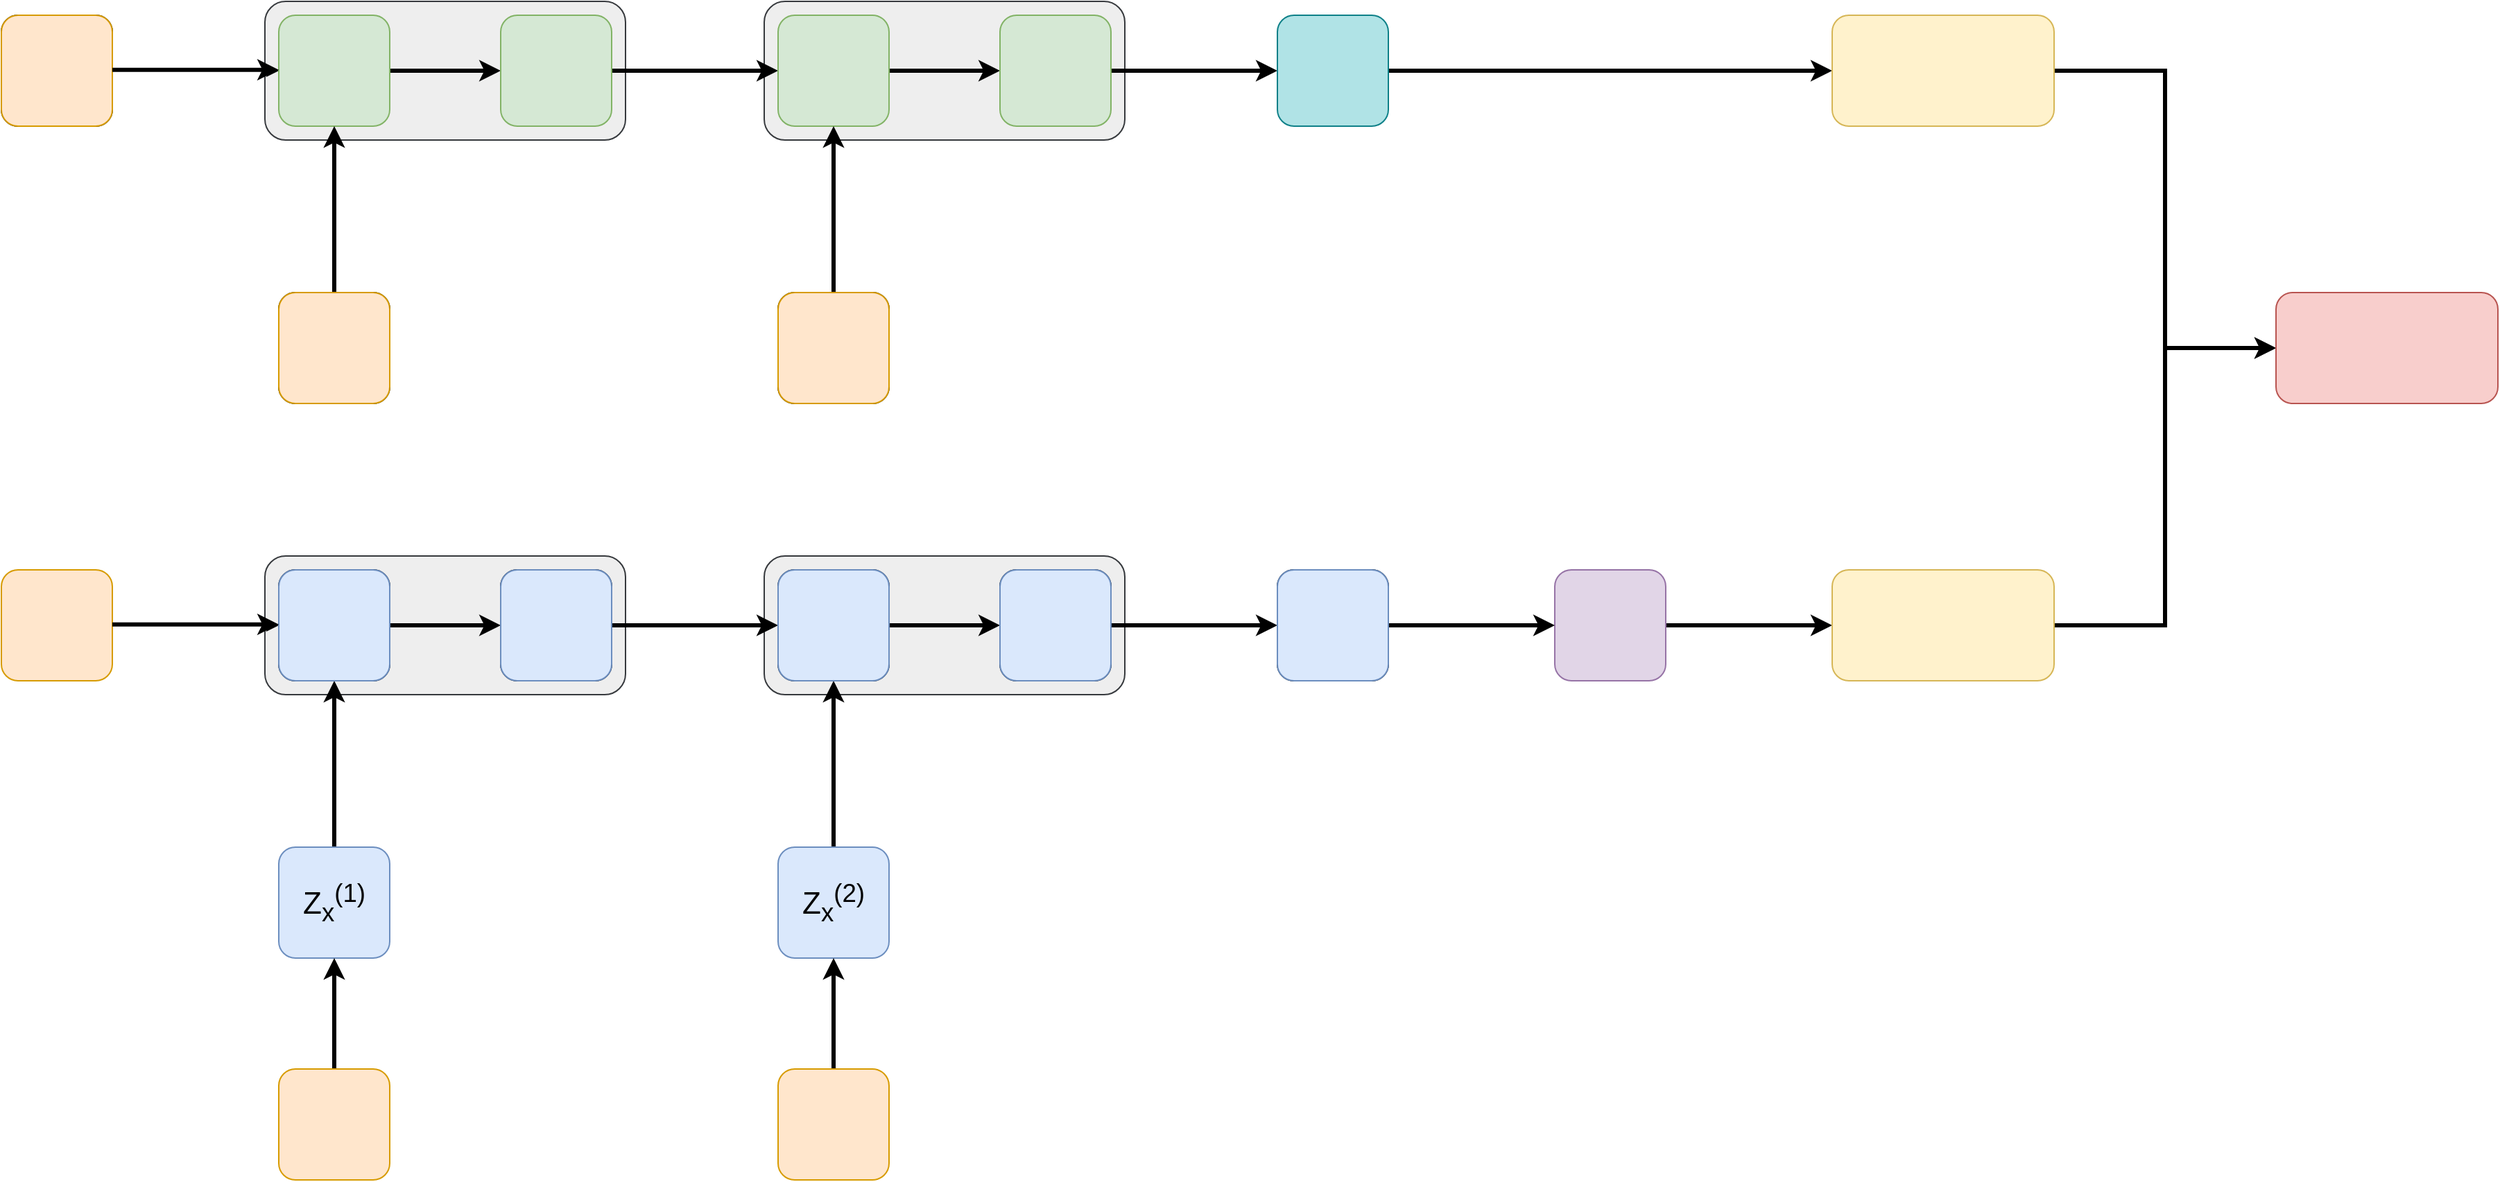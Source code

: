 <mxfile version="16.0.0" type="github">
  <diagram id="0Wm56PS4R_hyQCiAksq0" name="Page-1">
    <mxGraphModel dx="1384" dy="752" grid="1" gridSize="10" guides="1" tooltips="1" connect="1" arrows="1" fold="1" page="1" pageScale="1" pageWidth="12000" pageHeight="3000" math="0" shadow="0">
      <root>
        <mxCell id="0" />
        <mxCell id="1" parent="0" />
        <mxCell id="2X8ADFfxfaAZpLk_lXrY-82" value="" style="rounded=1;whiteSpace=wrap;html=1;fillColor=#eeeeee;strokeColor=#36393d;" vertex="1" parent="1">
          <mxGeometry x="590" y="430" width="260" height="100" as="geometry" />
        </mxCell>
        <mxCell id="2X8ADFfxfaAZpLk_lXrY-81" value="" style="rounded=1;whiteSpace=wrap;html=1;fillColor=#eeeeee;strokeColor=#36393d;" vertex="1" parent="1">
          <mxGeometry x="230" y="430" width="260" height="100" as="geometry" />
        </mxCell>
        <mxCell id="2X8ADFfxfaAZpLk_lXrY-80" value="" style="rounded=1;whiteSpace=wrap;html=1;fillColor=#eeeeee;strokeColor=#36393d;" vertex="1" parent="1">
          <mxGeometry x="590" y="30" width="260" height="100" as="geometry" />
        </mxCell>
        <mxCell id="2X8ADFfxfaAZpLk_lXrY-78" value="" style="rounded=1;whiteSpace=wrap;html=1;fillColor=#eeeeee;strokeColor=#36393d;" vertex="1" parent="1">
          <mxGeometry x="230" y="30" width="260" height="100" as="geometry" />
        </mxCell>
        <mxCell id="2X8ADFfxfaAZpLk_lXrY-38" value="" style="edgeStyle=orthogonalEdgeStyle;rounded=0;orthogonalLoop=1;jettySize=auto;html=1;" edge="1" parent="1" source="2X8ADFfxfaAZpLk_lXrY-1" target="2X8ADFfxfaAZpLk_lXrY-2">
          <mxGeometry relative="1" as="geometry" />
        </mxCell>
        <mxCell id="2X8ADFfxfaAZpLk_lXrY-1" value="" style="rounded=1;whiteSpace=wrap;html=1;" vertex="1" parent="1">
          <mxGeometry x="40" y="40" width="80" height="80" as="geometry" />
        </mxCell>
        <mxCell id="2X8ADFfxfaAZpLk_lXrY-43" value="" style="edgeStyle=orthogonalEdgeStyle;rounded=0;orthogonalLoop=1;jettySize=auto;html=1;strokeWidth=3;" edge="1" parent="1" source="2X8ADFfxfaAZpLk_lXrY-2" target="2X8ADFfxfaAZpLk_lXrY-3">
          <mxGeometry relative="1" as="geometry" />
        </mxCell>
        <mxCell id="2X8ADFfxfaAZpLk_lXrY-2" value="" style="rounded=1;whiteSpace=wrap;html=1;fillColor=#d5e8d4;strokeColor=#82b366;" vertex="1" parent="1">
          <mxGeometry x="240" y="40" width="80" height="80" as="geometry" />
        </mxCell>
        <mxCell id="2X8ADFfxfaAZpLk_lXrY-44" value="" style="edgeStyle=orthogonalEdgeStyle;rounded=0;orthogonalLoop=1;jettySize=auto;html=1;strokeWidth=3;" edge="1" parent="1" source="2X8ADFfxfaAZpLk_lXrY-3" target="2X8ADFfxfaAZpLk_lXrY-6">
          <mxGeometry relative="1" as="geometry" />
        </mxCell>
        <mxCell id="2X8ADFfxfaAZpLk_lXrY-3" value="" style="rounded=1;whiteSpace=wrap;html=1;fillColor=#d5e8d4;strokeColor=#82b366;" vertex="1" parent="1">
          <mxGeometry x="400" y="40" width="80" height="80" as="geometry" />
        </mxCell>
        <mxCell id="2X8ADFfxfaAZpLk_lXrY-40" value="" style="edgeStyle=orthogonalEdgeStyle;rounded=0;orthogonalLoop=1;jettySize=auto;html=1;strokeWidth=3;" edge="1" parent="1" source="2X8ADFfxfaAZpLk_lXrY-4" target="2X8ADFfxfaAZpLk_lXrY-2">
          <mxGeometry relative="1" as="geometry" />
        </mxCell>
        <mxCell id="2X8ADFfxfaAZpLk_lXrY-4" value="" style="rounded=1;whiteSpace=wrap;html=1;" vertex="1" parent="1">
          <mxGeometry x="240" y="240" width="80" height="80" as="geometry" />
        </mxCell>
        <mxCell id="2X8ADFfxfaAZpLk_lXrY-45" value="" style="edgeStyle=orthogonalEdgeStyle;rounded=0;orthogonalLoop=1;jettySize=auto;html=1;strokeWidth=3;" edge="1" parent="1" source="2X8ADFfxfaAZpLk_lXrY-6" target="2X8ADFfxfaAZpLk_lXrY-7">
          <mxGeometry relative="1" as="geometry" />
        </mxCell>
        <mxCell id="2X8ADFfxfaAZpLk_lXrY-6" value="" style="rounded=1;whiteSpace=wrap;html=1;fillColor=#d5e8d4;strokeColor=#82b366;" vertex="1" parent="1">
          <mxGeometry x="600" y="40" width="80" height="80" as="geometry" />
        </mxCell>
        <mxCell id="2X8ADFfxfaAZpLk_lXrY-46" value="" style="edgeStyle=orthogonalEdgeStyle;rounded=0;orthogonalLoop=1;jettySize=auto;html=1;strokeWidth=3;" edge="1" parent="1" source="2X8ADFfxfaAZpLk_lXrY-7" target="2X8ADFfxfaAZpLk_lXrY-10">
          <mxGeometry relative="1" as="geometry" />
        </mxCell>
        <mxCell id="2X8ADFfxfaAZpLk_lXrY-7" value="" style="rounded=1;whiteSpace=wrap;html=1;fillColor=#d5e8d4;strokeColor=#82b366;" vertex="1" parent="1">
          <mxGeometry x="760" y="40" width="80" height="80" as="geometry" />
        </mxCell>
        <mxCell id="2X8ADFfxfaAZpLk_lXrY-42" value="" style="edgeStyle=orthogonalEdgeStyle;rounded=0;orthogonalLoop=1;jettySize=auto;html=1;strokeWidth=3;" edge="1" parent="1" source="2X8ADFfxfaAZpLk_lXrY-8" target="2X8ADFfxfaAZpLk_lXrY-6">
          <mxGeometry relative="1" as="geometry" />
        </mxCell>
        <mxCell id="2X8ADFfxfaAZpLk_lXrY-8" value="" style="rounded=1;whiteSpace=wrap;html=1;" vertex="1" parent="1">
          <mxGeometry x="600" y="240" width="80" height="80" as="geometry" />
        </mxCell>
        <mxCell id="2X8ADFfxfaAZpLk_lXrY-47" value="" style="edgeStyle=orthogonalEdgeStyle;rounded=0;orthogonalLoop=1;jettySize=auto;html=1;strokeWidth=3;" edge="1" parent="1" source="2X8ADFfxfaAZpLk_lXrY-10" target="2X8ADFfxfaAZpLk_lXrY-23">
          <mxGeometry relative="1" as="geometry" />
        </mxCell>
        <mxCell id="2X8ADFfxfaAZpLk_lXrY-10" value="" style="rounded=1;whiteSpace=wrap;html=1;fillColor=#b0e3e6;strokeColor=#0e8088;" vertex="1" parent="1">
          <mxGeometry x="960" y="40" width="80" height="80" as="geometry" />
        </mxCell>
        <mxCell id="2X8ADFfxfaAZpLk_lXrY-69" value="" style="edgeStyle=orthogonalEdgeStyle;rounded=0;orthogonalLoop=1;jettySize=auto;html=1;strokeWidth=3;" edge="1" parent="1" source="2X8ADFfxfaAZpLk_lXrY-21" target="2X8ADFfxfaAZpLk_lXrY-22">
          <mxGeometry relative="1" as="geometry" />
        </mxCell>
        <mxCell id="2X8ADFfxfaAZpLk_lXrY-21" value="" style="rounded=1;whiteSpace=wrap;html=1;fillColor=#e1d5e7;strokeColor=#9673a6;" vertex="1" parent="1">
          <mxGeometry x="1160" y="440" width="80" height="80" as="geometry" />
        </mxCell>
        <mxCell id="2X8ADFfxfaAZpLk_lXrY-37" value="" style="edgeStyle=orthogonalEdgeStyle;rounded=0;orthogonalLoop=1;jettySize=auto;html=1;strokeWidth=3;" edge="1" parent="1" source="2X8ADFfxfaAZpLk_lXrY-22" target="2X8ADFfxfaAZpLk_lXrY-24">
          <mxGeometry relative="1" as="geometry">
            <Array as="points">
              <mxPoint x="1600" y="480" />
              <mxPoint x="1600" y="280" />
            </Array>
          </mxGeometry>
        </mxCell>
        <mxCell id="2X8ADFfxfaAZpLk_lXrY-22" value="" style="rounded=1;whiteSpace=wrap;html=1;fillColor=#fff2cc;strokeColor=#d6b656;" vertex="1" parent="1">
          <mxGeometry x="1360" y="440" width="160" height="80" as="geometry" />
        </mxCell>
        <mxCell id="2X8ADFfxfaAZpLk_lXrY-36" value="" style="edgeStyle=orthogonalEdgeStyle;rounded=0;orthogonalLoop=1;jettySize=auto;html=1;strokeWidth=3;" edge="1" parent="1" source="2X8ADFfxfaAZpLk_lXrY-23" target="2X8ADFfxfaAZpLk_lXrY-24">
          <mxGeometry relative="1" as="geometry">
            <Array as="points">
              <mxPoint x="1600" y="80" />
              <mxPoint x="1600" y="280" />
            </Array>
          </mxGeometry>
        </mxCell>
        <mxCell id="2X8ADFfxfaAZpLk_lXrY-23" value="" style="rounded=1;whiteSpace=wrap;html=1;fillColor=#fff2cc;strokeColor=#d6b656;" vertex="1" parent="1">
          <mxGeometry x="1360" y="40" width="160" height="80" as="geometry" />
        </mxCell>
        <mxCell id="2X8ADFfxfaAZpLk_lXrY-24" value="" style="rounded=1;whiteSpace=wrap;html=1;fillColor=#f8cecc;strokeColor=#b85450;" vertex="1" parent="1">
          <mxGeometry x="1680" y="240" width="160" height="80" as="geometry" />
        </mxCell>
        <mxCell id="2X8ADFfxfaAZpLk_lXrY-48" value="" style="edgeStyle=orthogonalEdgeStyle;rounded=0;orthogonalLoop=1;jettySize=auto;html=1;" edge="1" parent="1" source="2X8ADFfxfaAZpLk_lXrY-49" target="2X8ADFfxfaAZpLk_lXrY-51">
          <mxGeometry relative="1" as="geometry" />
        </mxCell>
        <mxCell id="2X8ADFfxfaAZpLk_lXrY-49" value="" style="rounded=1;whiteSpace=wrap;html=1;fillColor=#ffe6cc;strokeColor=#d79b00;" vertex="1" parent="1">
          <mxGeometry x="40" y="440" width="80" height="80" as="geometry" />
        </mxCell>
        <mxCell id="2X8ADFfxfaAZpLk_lXrY-50" value="" style="edgeStyle=orthogonalEdgeStyle;rounded=0;orthogonalLoop=1;jettySize=auto;html=1;strokeWidth=3;" edge="1" parent="1" source="2X8ADFfxfaAZpLk_lXrY-51" target="2X8ADFfxfaAZpLk_lXrY-53">
          <mxGeometry relative="1" as="geometry" />
        </mxCell>
        <mxCell id="2X8ADFfxfaAZpLk_lXrY-51" value="" style="rounded=1;whiteSpace=wrap;html=1;" vertex="1" parent="1">
          <mxGeometry x="240" y="440" width="80" height="80" as="geometry" />
        </mxCell>
        <mxCell id="2X8ADFfxfaAZpLk_lXrY-52" value="" style="edgeStyle=orthogonalEdgeStyle;rounded=0;orthogonalLoop=1;jettySize=auto;html=1;strokeWidth=3;" edge="1" parent="1" source="2X8ADFfxfaAZpLk_lXrY-53" target="2X8ADFfxfaAZpLk_lXrY-57">
          <mxGeometry relative="1" as="geometry" />
        </mxCell>
        <mxCell id="2X8ADFfxfaAZpLk_lXrY-53" value="" style="rounded=1;whiteSpace=wrap;html=1;" vertex="1" parent="1">
          <mxGeometry x="400" y="440" width="80" height="80" as="geometry" />
        </mxCell>
        <mxCell id="2X8ADFfxfaAZpLk_lXrY-54" value="" style="edgeStyle=orthogonalEdgeStyle;rounded=0;orthogonalLoop=1;jettySize=auto;html=1;strokeWidth=3;" edge="1" parent="1" source="2X8ADFfxfaAZpLk_lXrY-55" target="2X8ADFfxfaAZpLk_lXrY-51">
          <mxGeometry relative="1" as="geometry" />
        </mxCell>
        <mxCell id="2X8ADFfxfaAZpLk_lXrY-55" value="&lt;font style=&quot;font-size: 22px&quot;&gt;Z&lt;sub&gt;x&lt;/sub&gt;&lt;sup&gt;(1)&lt;/sup&gt;&lt;/font&gt;" style="rounded=1;whiteSpace=wrap;html=1;fillColor=#dae8fc;strokeColor=#6c8ebf;" vertex="1" parent="1">
          <mxGeometry x="240" y="640" width="80" height="80" as="geometry" />
        </mxCell>
        <mxCell id="2X8ADFfxfaAZpLk_lXrY-56" value="" style="edgeStyle=orthogonalEdgeStyle;rounded=0;orthogonalLoop=1;jettySize=auto;html=1;strokeWidth=3;" edge="1" parent="1" source="2X8ADFfxfaAZpLk_lXrY-57" target="2X8ADFfxfaAZpLk_lXrY-59">
          <mxGeometry relative="1" as="geometry" />
        </mxCell>
        <mxCell id="2X8ADFfxfaAZpLk_lXrY-57" value="" style="rounded=1;whiteSpace=wrap;html=1;" vertex="1" parent="1">
          <mxGeometry x="600" y="440" width="80" height="80" as="geometry" />
        </mxCell>
        <mxCell id="2X8ADFfxfaAZpLk_lXrY-58" value="" style="edgeStyle=orthogonalEdgeStyle;rounded=0;orthogonalLoop=1;jettySize=auto;html=1;strokeWidth=3;" edge="1" parent="1" source="2X8ADFfxfaAZpLk_lXrY-59" target="2X8ADFfxfaAZpLk_lXrY-62">
          <mxGeometry relative="1" as="geometry" />
        </mxCell>
        <mxCell id="2X8ADFfxfaAZpLk_lXrY-59" value="" style="rounded=1;whiteSpace=wrap;html=1;" vertex="1" parent="1">
          <mxGeometry x="760" y="440" width="80" height="80" as="geometry" />
        </mxCell>
        <mxCell id="2X8ADFfxfaAZpLk_lXrY-60" value="" style="edgeStyle=orthogonalEdgeStyle;rounded=0;orthogonalLoop=1;jettySize=auto;html=1;strokeWidth=3;" edge="1" parent="1" source="2X8ADFfxfaAZpLk_lXrY-61" target="2X8ADFfxfaAZpLk_lXrY-57">
          <mxGeometry relative="1" as="geometry" />
        </mxCell>
        <mxCell id="2X8ADFfxfaAZpLk_lXrY-61" value="&lt;font style=&quot;font-size: 22px&quot;&gt;Z&lt;sub&gt;x&lt;/sub&gt;&lt;sup&gt;(2)&lt;/sup&gt;&lt;/font&gt;" style="rounded=1;whiteSpace=wrap;html=1;fillColor=#dae8fc;strokeColor=#6c8ebf;" vertex="1" parent="1">
          <mxGeometry x="600" y="640" width="80" height="80" as="geometry" />
        </mxCell>
        <mxCell id="2X8ADFfxfaAZpLk_lXrY-68" value="" style="edgeStyle=orthogonalEdgeStyle;rounded=0;orthogonalLoop=1;jettySize=auto;html=1;strokeWidth=3;" edge="1" parent="1" source="2X8ADFfxfaAZpLk_lXrY-62" target="2X8ADFfxfaAZpLk_lXrY-21">
          <mxGeometry relative="1" as="geometry" />
        </mxCell>
        <mxCell id="2X8ADFfxfaAZpLk_lXrY-62" value="" style="rounded=1;whiteSpace=wrap;html=1;" vertex="1" parent="1">
          <mxGeometry x="960" y="440" width="80" height="80" as="geometry" />
        </mxCell>
        <mxCell id="2X8ADFfxfaAZpLk_lXrY-66" value="" style="edgeStyle=orthogonalEdgeStyle;rounded=0;orthogonalLoop=1;jettySize=auto;html=1;strokeWidth=3;" edge="1" parent="1" source="2X8ADFfxfaAZpLk_lXrY-63" target="2X8ADFfxfaAZpLk_lXrY-55">
          <mxGeometry relative="1" as="geometry" />
        </mxCell>
        <mxCell id="2X8ADFfxfaAZpLk_lXrY-63" value="" style="rounded=1;whiteSpace=wrap;html=1;fillColor=#ffe6cc;strokeColor=#d79b00;" vertex="1" parent="1">
          <mxGeometry x="240" y="800" width="80" height="80" as="geometry" />
        </mxCell>
        <mxCell id="2X8ADFfxfaAZpLk_lXrY-67" value="" style="edgeStyle=orthogonalEdgeStyle;rounded=0;orthogonalLoop=1;jettySize=auto;html=1;strokeWidth=3;" edge="1" parent="1" source="2X8ADFfxfaAZpLk_lXrY-64" target="2X8ADFfxfaAZpLk_lXrY-61">
          <mxGeometry relative="1" as="geometry" />
        </mxCell>
        <mxCell id="2X8ADFfxfaAZpLk_lXrY-64" value="" style="rounded=1;whiteSpace=wrap;html=1;fillColor=#ffe6cc;strokeColor=#d79b00;" vertex="1" parent="1">
          <mxGeometry x="600" y="800" width="80" height="80" as="geometry" />
        </mxCell>
        <mxCell id="2X8ADFfxfaAZpLk_lXrY-70" value="" style="rounded=1;whiteSpace=wrap;html=1;fillColor=#ffe6cc;strokeColor=#d79b00;" vertex="1" parent="1">
          <mxGeometry x="40" y="40" width="80" height="80" as="geometry" />
        </mxCell>
        <mxCell id="2X8ADFfxfaAZpLk_lXrY-71" value="" style="rounded=1;whiteSpace=wrap;html=1;fillColor=#ffe6cc;strokeColor=#d79b00;" vertex="1" parent="1">
          <mxGeometry x="240" y="240" width="80" height="80" as="geometry" />
        </mxCell>
        <mxCell id="2X8ADFfxfaAZpLk_lXrY-72" value="" style="rounded=1;whiteSpace=wrap;html=1;fillColor=#ffe6cc;strokeColor=#d79b00;" vertex="1" parent="1">
          <mxGeometry x="600" y="240" width="80" height="80" as="geometry" />
        </mxCell>
        <mxCell id="2X8ADFfxfaAZpLk_lXrY-73" value="" style="rounded=1;whiteSpace=wrap;html=1;fillColor=#dae8fc;strokeColor=#6c8ebf;" vertex="1" parent="1">
          <mxGeometry x="240" y="440" width="80" height="80" as="geometry" />
        </mxCell>
        <mxCell id="2X8ADFfxfaAZpLk_lXrY-74" value="" style="rounded=1;whiteSpace=wrap;html=1;fillColor=#dae8fc;strokeColor=#6c8ebf;" vertex="1" parent="1">
          <mxGeometry x="400" y="440" width="80" height="80" as="geometry" />
        </mxCell>
        <mxCell id="2X8ADFfxfaAZpLk_lXrY-75" value="" style="rounded=1;whiteSpace=wrap;html=1;fillColor=#dae8fc;strokeColor=#6c8ebf;" vertex="1" parent="1">
          <mxGeometry x="600" y="440" width="80" height="80" as="geometry" />
        </mxCell>
        <mxCell id="2X8ADFfxfaAZpLk_lXrY-76" value="" style="rounded=1;whiteSpace=wrap;html=1;fillColor=#dae8fc;strokeColor=#6c8ebf;" vertex="1" parent="1">
          <mxGeometry x="760" y="440" width="80" height="80" as="geometry" />
        </mxCell>
        <mxCell id="2X8ADFfxfaAZpLk_lXrY-77" value="" style="rounded=1;whiteSpace=wrap;html=1;fillColor=#dae8fc;strokeColor=#6c8ebf;" vertex="1" parent="1">
          <mxGeometry x="960" y="440" width="80" height="80" as="geometry" />
        </mxCell>
        <mxCell id="2X8ADFfxfaAZpLk_lXrY-83" value="" style="edgeStyle=orthogonalEdgeStyle;rounded=0;orthogonalLoop=1;jettySize=auto;html=1;strokeWidth=3;" edge="1" parent="1">
          <mxGeometry relative="1" as="geometry">
            <mxPoint x="120" y="479.33" as="sourcePoint" />
            <mxPoint x="240" y="479.33" as="targetPoint" />
          </mxGeometry>
        </mxCell>
        <mxCell id="2X8ADFfxfaAZpLk_lXrY-84" value="" style="edgeStyle=orthogonalEdgeStyle;rounded=0;orthogonalLoop=1;jettySize=auto;html=1;strokeWidth=3;" edge="1" parent="1">
          <mxGeometry relative="1" as="geometry">
            <mxPoint x="120" y="79.33" as="sourcePoint" />
            <mxPoint x="240" y="79.33" as="targetPoint" />
          </mxGeometry>
        </mxCell>
      </root>
    </mxGraphModel>
  </diagram>
</mxfile>
